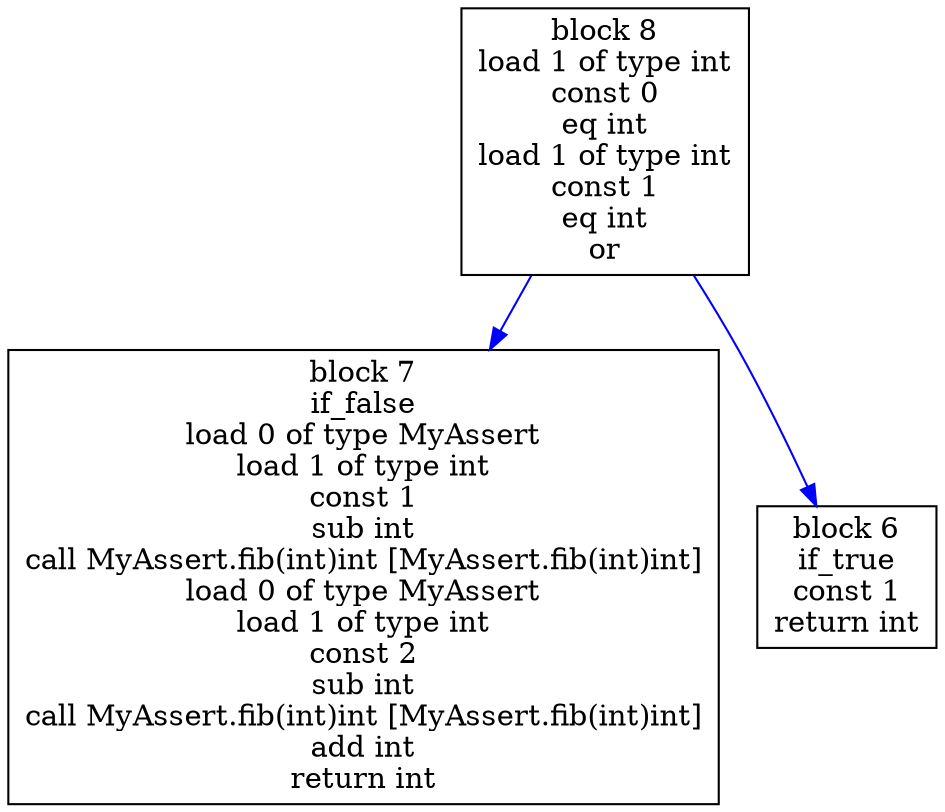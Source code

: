 digraph "MyAssert.fib(int)int" {
size = "11,7.5";
codeblock_8 [ shape = box, label = "block 8\nload 1 of type int\nconst 0\neq int\nload 1 of type int\nconst 1\neq int\nor"];
codeblock_7 [ shape = box, label = "block 7\nif_false\nload 0 of type MyAssert\nload 1 of type int\nconst 1\nsub int\ncall MyAssert.fib(int)int [MyAssert.fib(int)int]\nload 0 of type MyAssert\nload 1 of type int\nconst 2\nsub int\ncall MyAssert.fib(int)int [MyAssert.fib(int)int]\nadd int\nreturn int"];
codeblock_8->codeblock_7 [color = blue label = "" fontsize = 8]
codeblock_6 [ shape = box, label = "block 6\nif_true\nconst 1\nreturn int"];
codeblock_8->codeblock_6 [color = blue label = "" fontsize = 8]
}